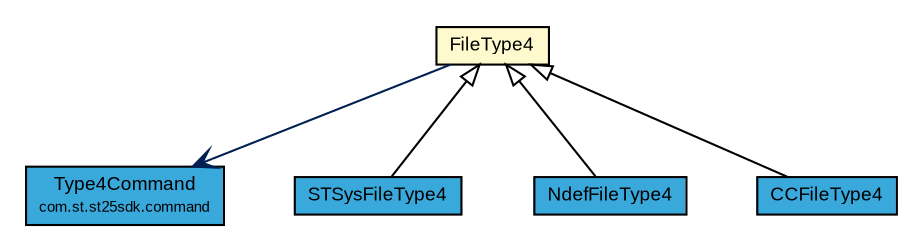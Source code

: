 #!/usr/local/bin/dot
#
# Class diagram 
# Generated by UMLGraph version R5_7_2-3-gee82a7 (http://www.umlgraph.org/)
#

digraph G {
	edge [fontname="arial",fontsize=10,labelfontname="arial",labelfontsize=10];
	node [fontname="arial",fontsize=10,shape=plaintext];
	nodesep=0.25;
	ranksep=0.5;
	// com.st.st25sdk.command.Type4Command
	c10290 [label=<<table title="com.st.st25sdk.command.Type4Command" border="0" cellborder="1" cellspacing="0" cellpadding="2" port="p" bgcolor="#39a9dc" href="../command/Type4Command.html">
		<tr><td><table border="0" cellspacing="0" cellpadding="1">
<tr><td align="center" balign="center"> Type4Command </td></tr>
<tr><td align="center" balign="center"><font point-size="7.0"> com.st.st25sdk.command </font></td></tr>
		</table></td></tr>
		</table>>, URL="../command/Type4Command.html", fontname="arial", fontcolor="black", fontsize=9.0];
	// com.st.st25sdk.type4a.STSysFileType4
	c10380 [label=<<table title="com.st.st25sdk.type4a.STSysFileType4" border="0" cellborder="1" cellspacing="0" cellpadding="2" port="p" bgcolor="#39a9dc" href="./STSysFileType4.html">
		<tr><td><table border="0" cellspacing="0" cellpadding="1">
<tr><td align="center" balign="center"> STSysFileType4 </td></tr>
		</table></td></tr>
		</table>>, URL="./STSysFileType4.html", fontname="arial", fontcolor="black", fontsize=9.0];
	// com.st.st25sdk.type4a.NdefFileType4
	c10381 [label=<<table title="com.st.st25sdk.type4a.NdefFileType4" border="0" cellborder="1" cellspacing="0" cellpadding="2" port="p" bgcolor="#39a9dc" href="./NdefFileType4.html">
		<tr><td><table border="0" cellspacing="0" cellpadding="1">
<tr><td align="center" balign="center"> NdefFileType4 </td></tr>
		</table></td></tr>
		</table>>, URL="./NdefFileType4.html", fontname="arial", fontcolor="black", fontsize=9.0];
	// com.st.st25sdk.type4a.FileType4
	c10382 [label=<<table title="com.st.st25sdk.type4a.FileType4" border="0" cellborder="1" cellspacing="0" cellpadding="2" port="p" bgcolor="lemonChiffon" href="./FileType4.html">
		<tr><td><table border="0" cellspacing="0" cellpadding="1">
<tr><td align="center" balign="center"> FileType4 </td></tr>
		</table></td></tr>
		</table>>, URL="./FileType4.html", fontname="arial", fontcolor="black", fontsize=9.0];
	// com.st.st25sdk.type4a.CCFileType4
	c10384 [label=<<table title="com.st.st25sdk.type4a.CCFileType4" border="0" cellborder="1" cellspacing="0" cellpadding="2" port="p" bgcolor="#39a9dc" href="./CCFileType4.html">
		<tr><td><table border="0" cellspacing="0" cellpadding="1">
<tr><td align="center" balign="center"> CCFileType4 </td></tr>
		</table></td></tr>
		</table>>, URL="./CCFileType4.html", fontname="arial", fontcolor="black", fontsize=9.0];
	//com.st.st25sdk.type4a.STSysFileType4 extends com.st.st25sdk.type4a.FileType4
	c10382:p -> c10380:p [dir=back,arrowtail=empty];
	//com.st.st25sdk.type4a.NdefFileType4 extends com.st.st25sdk.type4a.FileType4
	c10382:p -> c10381:p [dir=back,arrowtail=empty];
	//com.st.st25sdk.type4a.CCFileType4 extends com.st.st25sdk.type4a.FileType4
	c10382:p -> c10384:p [dir=back,arrowtail=empty];
	// com.st.st25sdk.type4a.FileType4 NAVASSOC com.st.st25sdk.command.Type4Command
	c10382:p -> c10290:p [taillabel="", label="", headlabel="", fontname="arial", fontcolor="#002052", fontsize=10.0, color="#002052", arrowhead=open];
}


